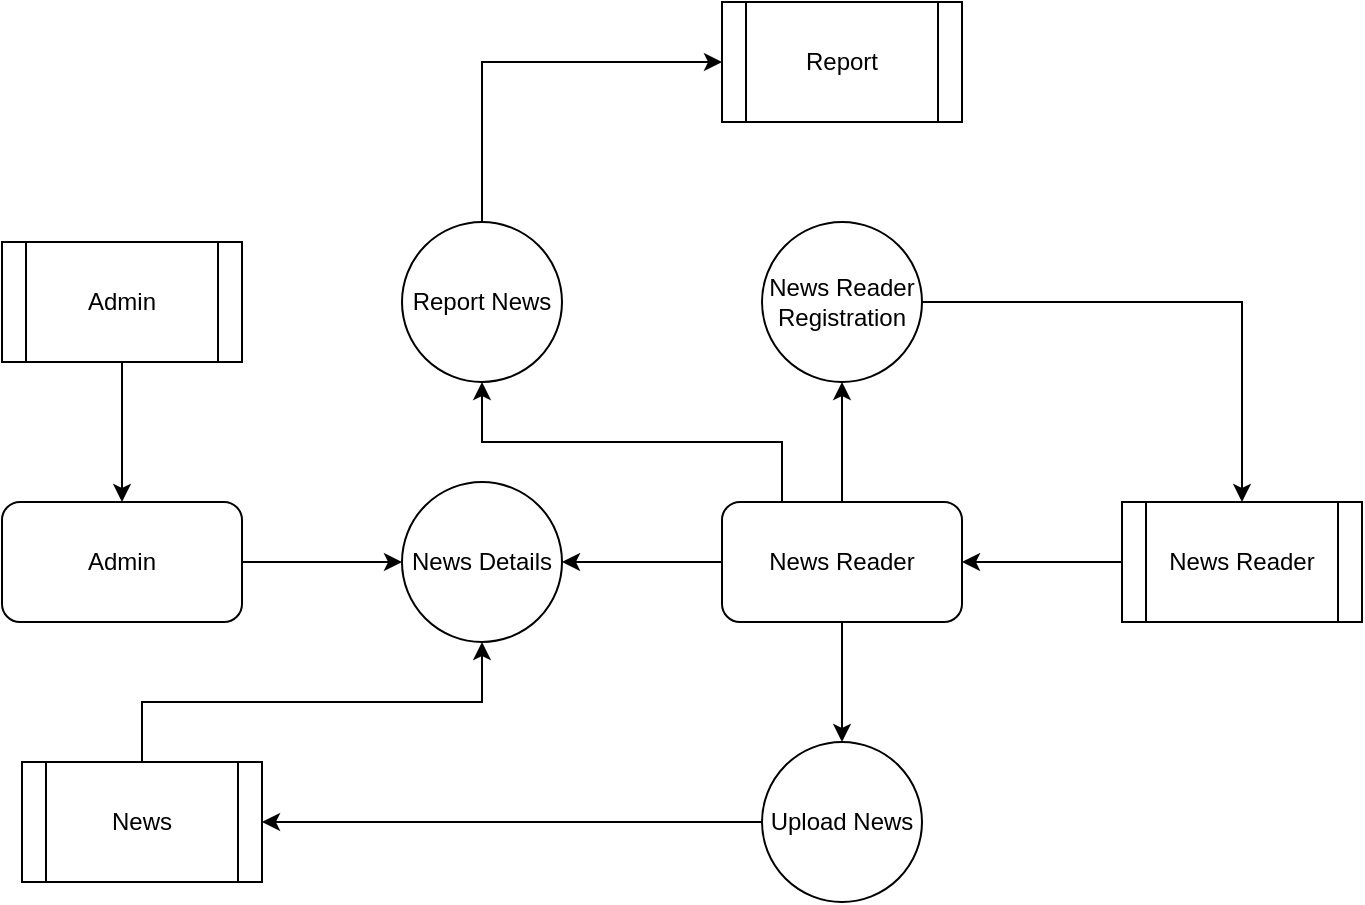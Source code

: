 <mxfile version="20.8.16" type="device"><diagram name="Page-1" id="mRd09LdtHtdWL6J9HerF"><mxGraphModel dx="2450" dy="1876" grid="1" gridSize="10" guides="1" tooltips="1" connect="1" arrows="1" fold="1" page="1" pageScale="1" pageWidth="850" pageHeight="1100" math="0" shadow="0"><root><mxCell id="0"/><mxCell id="1" parent="0"/><mxCell id="2A1S9Nb7dHz_2rt2U4Tf-51" style="edgeStyle=orthogonalEdgeStyle;rounded=0;orthogonalLoop=1;jettySize=auto;html=1;exitX=1;exitY=0.5;exitDx=0;exitDy=0;entryX=0;entryY=0.5;entryDx=0;entryDy=0;" edge="1" parent="1" source="2A1S9Nb7dHz_2rt2U4Tf-47" target="2A1S9Nb7dHz_2rt2U4Tf-50"><mxGeometry relative="1" as="geometry"/></mxCell><mxCell id="2A1S9Nb7dHz_2rt2U4Tf-47" value="Admin" style="rounded=1;whiteSpace=wrap;html=1;" vertex="1" parent="1"><mxGeometry x="-40" y="-330" width="120" height="60" as="geometry"/></mxCell><mxCell id="2A1S9Nb7dHz_2rt2U4Tf-49" value="" style="edgeStyle=orthogonalEdgeStyle;rounded=0;orthogonalLoop=1;jettySize=auto;html=1;" edge="1" parent="1" source="2A1S9Nb7dHz_2rt2U4Tf-48" target="2A1S9Nb7dHz_2rt2U4Tf-47"><mxGeometry relative="1" as="geometry"/></mxCell><mxCell id="2A1S9Nb7dHz_2rt2U4Tf-48" value="Admin" style="shape=process;whiteSpace=wrap;html=1;backgroundOutline=1;" vertex="1" parent="1"><mxGeometry x="-40" y="-460" width="120" height="60" as="geometry"/></mxCell><mxCell id="2A1S9Nb7dHz_2rt2U4Tf-50" value="News Details" style="ellipse;whiteSpace=wrap;html=1;aspect=fixed;" vertex="1" parent="1"><mxGeometry x="160" y="-340" width="80" height="80" as="geometry"/></mxCell><mxCell id="2A1S9Nb7dHz_2rt2U4Tf-53" style="edgeStyle=orthogonalEdgeStyle;rounded=0;orthogonalLoop=1;jettySize=auto;html=1;exitX=0;exitY=0.5;exitDx=0;exitDy=0;entryX=1;entryY=0.5;entryDx=0;entryDy=0;" edge="1" parent="1" source="2A1S9Nb7dHz_2rt2U4Tf-52" target="2A1S9Nb7dHz_2rt2U4Tf-50"><mxGeometry relative="1" as="geometry"/></mxCell><mxCell id="2A1S9Nb7dHz_2rt2U4Tf-55" value="" style="edgeStyle=orthogonalEdgeStyle;rounded=0;orthogonalLoop=1;jettySize=auto;html=1;" edge="1" parent="1" source="2A1S9Nb7dHz_2rt2U4Tf-52" target="2A1S9Nb7dHz_2rt2U4Tf-54"><mxGeometry relative="1" as="geometry"/></mxCell><mxCell id="2A1S9Nb7dHz_2rt2U4Tf-60" value="" style="edgeStyle=orthogonalEdgeStyle;rounded=0;orthogonalLoop=1;jettySize=auto;html=1;" edge="1" parent="1" source="2A1S9Nb7dHz_2rt2U4Tf-52" target="2A1S9Nb7dHz_2rt2U4Tf-59"><mxGeometry relative="1" as="geometry"/></mxCell><mxCell id="2A1S9Nb7dHz_2rt2U4Tf-65" style="edgeStyle=orthogonalEdgeStyle;rounded=0;orthogonalLoop=1;jettySize=auto;html=1;exitX=0.25;exitY=0;exitDx=0;exitDy=0;entryX=0.5;entryY=1;entryDx=0;entryDy=0;" edge="1" parent="1" source="2A1S9Nb7dHz_2rt2U4Tf-52" target="2A1S9Nb7dHz_2rt2U4Tf-64"><mxGeometry relative="1" as="geometry"/></mxCell><mxCell id="2A1S9Nb7dHz_2rt2U4Tf-52" value="News Reader" style="rounded=1;whiteSpace=wrap;html=1;" vertex="1" parent="1"><mxGeometry x="320" y="-330" width="120" height="60" as="geometry"/></mxCell><mxCell id="2A1S9Nb7dHz_2rt2U4Tf-57" style="edgeStyle=orthogonalEdgeStyle;rounded=0;orthogonalLoop=1;jettySize=auto;html=1;exitX=0;exitY=0.5;exitDx=0;exitDy=0;entryX=1;entryY=0.5;entryDx=0;entryDy=0;" edge="1" parent="1" source="2A1S9Nb7dHz_2rt2U4Tf-54" target="2A1S9Nb7dHz_2rt2U4Tf-56"><mxGeometry relative="1" as="geometry"/></mxCell><mxCell id="2A1S9Nb7dHz_2rt2U4Tf-54" value="Upload News" style="ellipse;whiteSpace=wrap;html=1;aspect=fixed;" vertex="1" parent="1"><mxGeometry x="340" y="-210" width="80" height="80" as="geometry"/></mxCell><mxCell id="2A1S9Nb7dHz_2rt2U4Tf-58" style="edgeStyle=orthogonalEdgeStyle;rounded=0;orthogonalLoop=1;jettySize=auto;html=1;exitX=0.5;exitY=0;exitDx=0;exitDy=0;entryX=0.5;entryY=1;entryDx=0;entryDy=0;" edge="1" parent="1" source="2A1S9Nb7dHz_2rt2U4Tf-56" target="2A1S9Nb7dHz_2rt2U4Tf-50"><mxGeometry relative="1" as="geometry"/></mxCell><mxCell id="2A1S9Nb7dHz_2rt2U4Tf-56" value="News" style="shape=process;whiteSpace=wrap;html=1;backgroundOutline=1;" vertex="1" parent="1"><mxGeometry x="-30" y="-200" width="120" height="60" as="geometry"/></mxCell><mxCell id="2A1S9Nb7dHz_2rt2U4Tf-62" style="edgeStyle=orthogonalEdgeStyle;rounded=0;orthogonalLoop=1;jettySize=auto;html=1;exitX=1;exitY=0.5;exitDx=0;exitDy=0;entryX=0.5;entryY=0;entryDx=0;entryDy=0;" edge="1" parent="1" source="2A1S9Nb7dHz_2rt2U4Tf-59" target="2A1S9Nb7dHz_2rt2U4Tf-61"><mxGeometry relative="1" as="geometry"/></mxCell><mxCell id="2A1S9Nb7dHz_2rt2U4Tf-59" value="News Reader Registration" style="ellipse;whiteSpace=wrap;html=1;aspect=fixed;" vertex="1" parent="1"><mxGeometry x="340" y="-470" width="80" height="80" as="geometry"/></mxCell><mxCell id="2A1S9Nb7dHz_2rt2U4Tf-63" value="" style="edgeStyle=orthogonalEdgeStyle;rounded=0;orthogonalLoop=1;jettySize=auto;html=1;" edge="1" parent="1" source="2A1S9Nb7dHz_2rt2U4Tf-61" target="2A1S9Nb7dHz_2rt2U4Tf-52"><mxGeometry relative="1" as="geometry"/></mxCell><mxCell id="2A1S9Nb7dHz_2rt2U4Tf-61" value="News Reader" style="shape=process;whiteSpace=wrap;html=1;backgroundOutline=1;" vertex="1" parent="1"><mxGeometry x="520" y="-330" width="120" height="60" as="geometry"/></mxCell><mxCell id="2A1S9Nb7dHz_2rt2U4Tf-67" style="edgeStyle=orthogonalEdgeStyle;rounded=0;orthogonalLoop=1;jettySize=auto;html=1;exitX=0.5;exitY=0;exitDx=0;exitDy=0;entryX=0;entryY=0.5;entryDx=0;entryDy=0;" edge="1" parent="1" source="2A1S9Nb7dHz_2rt2U4Tf-64" target="2A1S9Nb7dHz_2rt2U4Tf-66"><mxGeometry relative="1" as="geometry"/></mxCell><mxCell id="2A1S9Nb7dHz_2rt2U4Tf-64" value="Report News" style="ellipse;whiteSpace=wrap;html=1;aspect=fixed;" vertex="1" parent="1"><mxGeometry x="160" y="-470" width="80" height="80" as="geometry"/></mxCell><mxCell id="2A1S9Nb7dHz_2rt2U4Tf-66" value="Report" style="shape=process;whiteSpace=wrap;html=1;backgroundOutline=1;" vertex="1" parent="1"><mxGeometry x="320" y="-580" width="120" height="60" as="geometry"/></mxCell></root></mxGraphModel></diagram></mxfile>